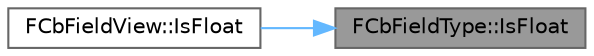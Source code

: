 digraph "FCbFieldType::IsFloat"
{
 // INTERACTIVE_SVG=YES
 // LATEX_PDF_SIZE
  bgcolor="transparent";
  edge [fontname=Helvetica,fontsize=10,labelfontname=Helvetica,labelfontsize=10];
  node [fontname=Helvetica,fontsize=10,shape=box,height=0.2,width=0.4];
  rankdir="RL";
  Node1 [id="Node000001",label="FCbFieldType::IsFloat",height=0.2,width=0.4,color="gray40", fillcolor="grey60", style="filled", fontcolor="black",tooltip="Whether the field is a float, or integer due to implicit conversion."];
  Node1 -> Node2 [id="edge1_Node000001_Node000002",dir="back",color="steelblue1",style="solid",tooltip=" "];
  Node2 [id="Node000002",label="FCbFieldView::IsFloat",height=0.2,width=0.4,color="grey40", fillcolor="white", style="filled",URL="$dc/deb/classFCbFieldView.html#a49a845a8e2097089ab36802c9589e177",tooltip="Whether the field is a float, or integer that supports implicit conversion."];
}
